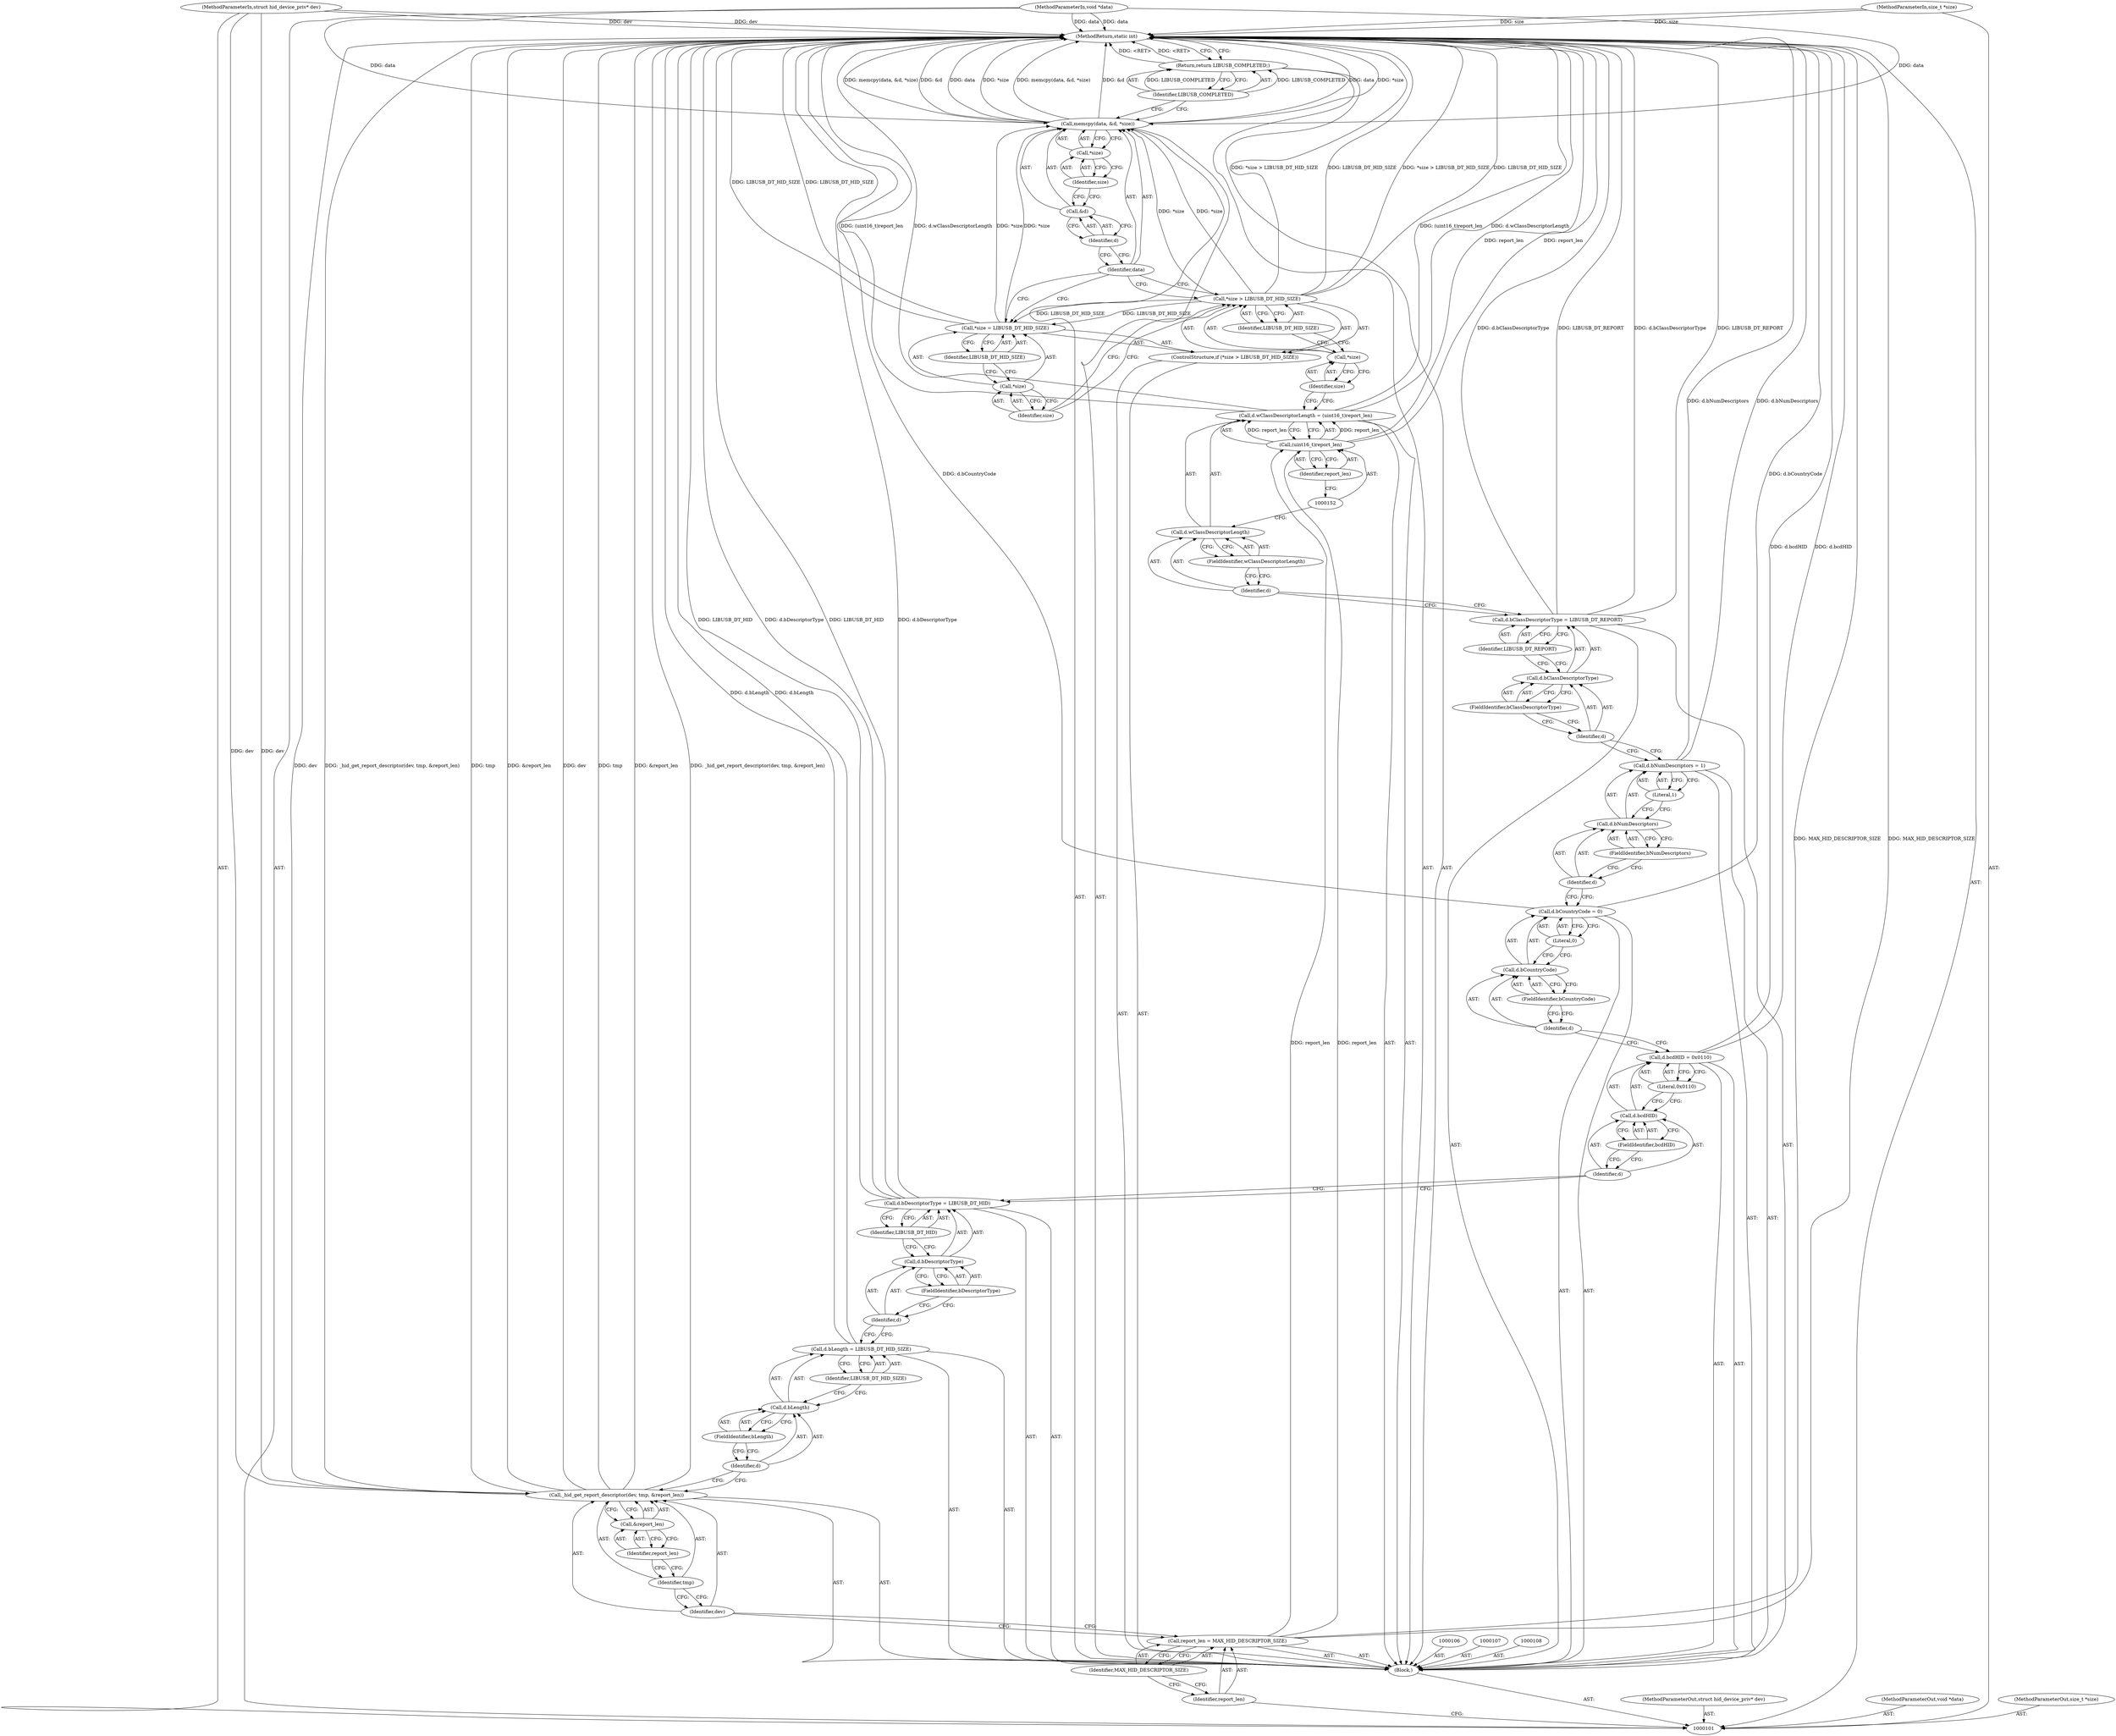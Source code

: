 digraph "1_Chrome_ac149a8d4371c0e01e0934fdd57b09e86f96b5b9_3" {
"1000171" [label="(MethodReturn,static int)"];
"1000102" [label="(MethodParameterIn,struct hid_device_priv* dev)"];
"1000223" [label="(MethodParameterOut,struct hid_device_priv* dev)"];
"1000103" [label="(MethodParameterIn,void *data)"];
"1000224" [label="(MethodParameterOut,void *data)"];
"1000104" [label="(MethodParameterIn,size_t *size)"];
"1000225" [label="(MethodParameterOut,size_t *size)"];
"1000132" [label="(Call,d.bCountryCode = 0)"];
"1000133" [label="(Call,d.bCountryCode)"];
"1000134" [label="(Identifier,d)"];
"1000136" [label="(Literal,0)"];
"1000135" [label="(FieldIdentifier,bCountryCode)"];
"1000137" [label="(Call,d.bNumDescriptors = 1)"];
"1000138" [label="(Call,d.bNumDescriptors)"];
"1000139" [label="(Identifier,d)"];
"1000141" [label="(Literal,1)"];
"1000140" [label="(FieldIdentifier,bNumDescriptors)"];
"1000142" [label="(Call,d.bClassDescriptorType = LIBUSB_DT_REPORT)"];
"1000143" [label="(Call,d.bClassDescriptorType)"];
"1000144" [label="(Identifier,d)"];
"1000146" [label="(Identifier,LIBUSB_DT_REPORT)"];
"1000145" [label="(FieldIdentifier,bClassDescriptorType)"];
"1000147" [label="(Call,d.wClassDescriptorLength = (uint16_t)report_len)"];
"1000148" [label="(Call,d.wClassDescriptorLength)"];
"1000149" [label="(Identifier,d)"];
"1000151" [label="(Call,(uint16_t)report_len)"];
"1000150" [label="(FieldIdentifier,wClassDescriptorLength)"];
"1000153" [label="(Identifier,report_len)"];
"1000154" [label="(ControlStructure,if (*size > LIBUSB_DT_HID_SIZE))"];
"1000158" [label="(Identifier,LIBUSB_DT_HID_SIZE)"];
"1000155" [label="(Call,*size > LIBUSB_DT_HID_SIZE)"];
"1000156" [label="(Call,*size)"];
"1000157" [label="(Identifier,size)"];
"1000162" [label="(Identifier,LIBUSB_DT_HID_SIZE)"];
"1000159" [label="(Call,*size = LIBUSB_DT_HID_SIZE)"];
"1000160" [label="(Call,*size)"];
"1000161" [label="(Identifier,size)"];
"1000163" [label="(Call,memcpy(data, &d, *size))"];
"1000165" [label="(Call,&d)"];
"1000166" [label="(Identifier,d)"];
"1000167" [label="(Call,*size)"];
"1000168" [label="(Identifier,size)"];
"1000164" [label="(Identifier,data)"];
"1000169" [label="(Return,return LIBUSB_COMPLETED;)"];
"1000170" [label="(Identifier,LIBUSB_COMPLETED)"];
"1000105" [label="(Block,)"];
"1000111" [label="(Identifier,MAX_HID_DESCRIPTOR_SIZE)"];
"1000109" [label="(Call,report_len = MAX_HID_DESCRIPTOR_SIZE)"];
"1000110" [label="(Identifier,report_len)"];
"1000112" [label="(Call,_hid_get_report_descriptor(dev, tmp, &report_len))"];
"1000113" [label="(Identifier,dev)"];
"1000114" [label="(Identifier,tmp)"];
"1000115" [label="(Call,&report_len)"];
"1000116" [label="(Identifier,report_len)"];
"1000117" [label="(Call,d.bLength = LIBUSB_DT_HID_SIZE)"];
"1000118" [label="(Call,d.bLength)"];
"1000119" [label="(Identifier,d)"];
"1000121" [label="(Identifier,LIBUSB_DT_HID_SIZE)"];
"1000120" [label="(FieldIdentifier,bLength)"];
"1000122" [label="(Call,d.bDescriptorType = LIBUSB_DT_HID)"];
"1000123" [label="(Call,d.bDescriptorType)"];
"1000124" [label="(Identifier,d)"];
"1000126" [label="(Identifier,LIBUSB_DT_HID)"];
"1000125" [label="(FieldIdentifier,bDescriptorType)"];
"1000127" [label="(Call,d.bcdHID = 0x0110)"];
"1000128" [label="(Call,d.bcdHID)"];
"1000129" [label="(Identifier,d)"];
"1000131" [label="(Literal,0x0110)"];
"1000130" [label="(FieldIdentifier,bcdHID)"];
"1000171" -> "1000101"  [label="AST: "];
"1000171" -> "1000169"  [label="CFG: "];
"1000169" -> "1000171"  [label="DDG: <RET>"];
"1000147" -> "1000171"  [label="DDG: (uint16_t)report_len"];
"1000147" -> "1000171"  [label="DDG: d.wClassDescriptorLength"];
"1000104" -> "1000171"  [label="DDG: size"];
"1000112" -> "1000171"  [label="DDG: tmp"];
"1000112" -> "1000171"  [label="DDG: &report_len"];
"1000112" -> "1000171"  [label="DDG: dev"];
"1000112" -> "1000171"  [label="DDG: _hid_get_report_descriptor(dev, tmp, &report_len)"];
"1000117" -> "1000171"  [label="DDG: d.bLength"];
"1000163" -> "1000171"  [label="DDG: &d"];
"1000163" -> "1000171"  [label="DDG: data"];
"1000163" -> "1000171"  [label="DDG: *size"];
"1000163" -> "1000171"  [label="DDG: memcpy(data, &d, *size)"];
"1000122" -> "1000171"  [label="DDG: LIBUSB_DT_HID"];
"1000122" -> "1000171"  [label="DDG: d.bDescriptorType"];
"1000155" -> "1000171"  [label="DDG: *size > LIBUSB_DT_HID_SIZE"];
"1000155" -> "1000171"  [label="DDG: LIBUSB_DT_HID_SIZE"];
"1000103" -> "1000171"  [label="DDG: data"];
"1000151" -> "1000171"  [label="DDG: report_len"];
"1000132" -> "1000171"  [label="DDG: d.bCountryCode"];
"1000102" -> "1000171"  [label="DDG: dev"];
"1000142" -> "1000171"  [label="DDG: d.bClassDescriptorType"];
"1000142" -> "1000171"  [label="DDG: LIBUSB_DT_REPORT"];
"1000127" -> "1000171"  [label="DDG: d.bcdHID"];
"1000137" -> "1000171"  [label="DDG: d.bNumDescriptors"];
"1000159" -> "1000171"  [label="DDG: LIBUSB_DT_HID_SIZE"];
"1000109" -> "1000171"  [label="DDG: MAX_HID_DESCRIPTOR_SIZE"];
"1000102" -> "1000101"  [label="AST: "];
"1000102" -> "1000171"  [label="DDG: dev"];
"1000102" -> "1000112"  [label="DDG: dev"];
"1000223" -> "1000101"  [label="AST: "];
"1000103" -> "1000101"  [label="AST: "];
"1000103" -> "1000171"  [label="DDG: data"];
"1000103" -> "1000163"  [label="DDG: data"];
"1000224" -> "1000101"  [label="AST: "];
"1000104" -> "1000101"  [label="AST: "];
"1000104" -> "1000171"  [label="DDG: size"];
"1000225" -> "1000101"  [label="AST: "];
"1000132" -> "1000105"  [label="AST: "];
"1000132" -> "1000136"  [label="CFG: "];
"1000133" -> "1000132"  [label="AST: "];
"1000136" -> "1000132"  [label="AST: "];
"1000139" -> "1000132"  [label="CFG: "];
"1000132" -> "1000171"  [label="DDG: d.bCountryCode"];
"1000133" -> "1000132"  [label="AST: "];
"1000133" -> "1000135"  [label="CFG: "];
"1000134" -> "1000133"  [label="AST: "];
"1000135" -> "1000133"  [label="AST: "];
"1000136" -> "1000133"  [label="CFG: "];
"1000134" -> "1000133"  [label="AST: "];
"1000134" -> "1000127"  [label="CFG: "];
"1000135" -> "1000134"  [label="CFG: "];
"1000136" -> "1000132"  [label="AST: "];
"1000136" -> "1000133"  [label="CFG: "];
"1000132" -> "1000136"  [label="CFG: "];
"1000135" -> "1000133"  [label="AST: "];
"1000135" -> "1000134"  [label="CFG: "];
"1000133" -> "1000135"  [label="CFG: "];
"1000137" -> "1000105"  [label="AST: "];
"1000137" -> "1000141"  [label="CFG: "];
"1000138" -> "1000137"  [label="AST: "];
"1000141" -> "1000137"  [label="AST: "];
"1000144" -> "1000137"  [label="CFG: "];
"1000137" -> "1000171"  [label="DDG: d.bNumDescriptors"];
"1000138" -> "1000137"  [label="AST: "];
"1000138" -> "1000140"  [label="CFG: "];
"1000139" -> "1000138"  [label="AST: "];
"1000140" -> "1000138"  [label="AST: "];
"1000141" -> "1000138"  [label="CFG: "];
"1000139" -> "1000138"  [label="AST: "];
"1000139" -> "1000132"  [label="CFG: "];
"1000140" -> "1000139"  [label="CFG: "];
"1000141" -> "1000137"  [label="AST: "];
"1000141" -> "1000138"  [label="CFG: "];
"1000137" -> "1000141"  [label="CFG: "];
"1000140" -> "1000138"  [label="AST: "];
"1000140" -> "1000139"  [label="CFG: "];
"1000138" -> "1000140"  [label="CFG: "];
"1000142" -> "1000105"  [label="AST: "];
"1000142" -> "1000146"  [label="CFG: "];
"1000143" -> "1000142"  [label="AST: "];
"1000146" -> "1000142"  [label="AST: "];
"1000149" -> "1000142"  [label="CFG: "];
"1000142" -> "1000171"  [label="DDG: d.bClassDescriptorType"];
"1000142" -> "1000171"  [label="DDG: LIBUSB_DT_REPORT"];
"1000143" -> "1000142"  [label="AST: "];
"1000143" -> "1000145"  [label="CFG: "];
"1000144" -> "1000143"  [label="AST: "];
"1000145" -> "1000143"  [label="AST: "];
"1000146" -> "1000143"  [label="CFG: "];
"1000144" -> "1000143"  [label="AST: "];
"1000144" -> "1000137"  [label="CFG: "];
"1000145" -> "1000144"  [label="CFG: "];
"1000146" -> "1000142"  [label="AST: "];
"1000146" -> "1000143"  [label="CFG: "];
"1000142" -> "1000146"  [label="CFG: "];
"1000145" -> "1000143"  [label="AST: "];
"1000145" -> "1000144"  [label="CFG: "];
"1000143" -> "1000145"  [label="CFG: "];
"1000147" -> "1000105"  [label="AST: "];
"1000147" -> "1000151"  [label="CFG: "];
"1000148" -> "1000147"  [label="AST: "];
"1000151" -> "1000147"  [label="AST: "];
"1000157" -> "1000147"  [label="CFG: "];
"1000147" -> "1000171"  [label="DDG: (uint16_t)report_len"];
"1000147" -> "1000171"  [label="DDG: d.wClassDescriptorLength"];
"1000151" -> "1000147"  [label="DDG: report_len"];
"1000148" -> "1000147"  [label="AST: "];
"1000148" -> "1000150"  [label="CFG: "];
"1000149" -> "1000148"  [label="AST: "];
"1000150" -> "1000148"  [label="AST: "];
"1000152" -> "1000148"  [label="CFG: "];
"1000149" -> "1000148"  [label="AST: "];
"1000149" -> "1000142"  [label="CFG: "];
"1000150" -> "1000149"  [label="CFG: "];
"1000151" -> "1000147"  [label="AST: "];
"1000151" -> "1000153"  [label="CFG: "];
"1000152" -> "1000151"  [label="AST: "];
"1000153" -> "1000151"  [label="AST: "];
"1000147" -> "1000151"  [label="CFG: "];
"1000151" -> "1000171"  [label="DDG: report_len"];
"1000151" -> "1000147"  [label="DDG: report_len"];
"1000109" -> "1000151"  [label="DDG: report_len"];
"1000150" -> "1000148"  [label="AST: "];
"1000150" -> "1000149"  [label="CFG: "];
"1000148" -> "1000150"  [label="CFG: "];
"1000153" -> "1000151"  [label="AST: "];
"1000153" -> "1000152"  [label="CFG: "];
"1000151" -> "1000153"  [label="CFG: "];
"1000154" -> "1000105"  [label="AST: "];
"1000155" -> "1000154"  [label="AST: "];
"1000159" -> "1000154"  [label="AST: "];
"1000158" -> "1000155"  [label="AST: "];
"1000158" -> "1000156"  [label="CFG: "];
"1000155" -> "1000158"  [label="CFG: "];
"1000155" -> "1000154"  [label="AST: "];
"1000155" -> "1000158"  [label="CFG: "];
"1000156" -> "1000155"  [label="AST: "];
"1000158" -> "1000155"  [label="AST: "];
"1000161" -> "1000155"  [label="CFG: "];
"1000164" -> "1000155"  [label="CFG: "];
"1000155" -> "1000171"  [label="DDG: *size > LIBUSB_DT_HID_SIZE"];
"1000155" -> "1000171"  [label="DDG: LIBUSB_DT_HID_SIZE"];
"1000155" -> "1000159"  [label="DDG: LIBUSB_DT_HID_SIZE"];
"1000155" -> "1000163"  [label="DDG: *size"];
"1000156" -> "1000155"  [label="AST: "];
"1000156" -> "1000157"  [label="CFG: "];
"1000157" -> "1000156"  [label="AST: "];
"1000158" -> "1000156"  [label="CFG: "];
"1000157" -> "1000156"  [label="AST: "];
"1000157" -> "1000147"  [label="CFG: "];
"1000156" -> "1000157"  [label="CFG: "];
"1000162" -> "1000159"  [label="AST: "];
"1000162" -> "1000160"  [label="CFG: "];
"1000159" -> "1000162"  [label="CFG: "];
"1000159" -> "1000154"  [label="AST: "];
"1000159" -> "1000162"  [label="CFG: "];
"1000160" -> "1000159"  [label="AST: "];
"1000162" -> "1000159"  [label="AST: "];
"1000164" -> "1000159"  [label="CFG: "];
"1000159" -> "1000171"  [label="DDG: LIBUSB_DT_HID_SIZE"];
"1000155" -> "1000159"  [label="DDG: LIBUSB_DT_HID_SIZE"];
"1000159" -> "1000163"  [label="DDG: *size"];
"1000160" -> "1000159"  [label="AST: "];
"1000160" -> "1000161"  [label="CFG: "];
"1000161" -> "1000160"  [label="AST: "];
"1000162" -> "1000160"  [label="CFG: "];
"1000161" -> "1000160"  [label="AST: "];
"1000161" -> "1000155"  [label="CFG: "];
"1000160" -> "1000161"  [label="CFG: "];
"1000163" -> "1000105"  [label="AST: "];
"1000163" -> "1000167"  [label="CFG: "];
"1000164" -> "1000163"  [label="AST: "];
"1000165" -> "1000163"  [label="AST: "];
"1000167" -> "1000163"  [label="AST: "];
"1000170" -> "1000163"  [label="CFG: "];
"1000163" -> "1000171"  [label="DDG: &d"];
"1000163" -> "1000171"  [label="DDG: data"];
"1000163" -> "1000171"  [label="DDG: *size"];
"1000163" -> "1000171"  [label="DDG: memcpy(data, &d, *size)"];
"1000103" -> "1000163"  [label="DDG: data"];
"1000159" -> "1000163"  [label="DDG: *size"];
"1000155" -> "1000163"  [label="DDG: *size"];
"1000165" -> "1000163"  [label="AST: "];
"1000165" -> "1000166"  [label="CFG: "];
"1000166" -> "1000165"  [label="AST: "];
"1000168" -> "1000165"  [label="CFG: "];
"1000166" -> "1000165"  [label="AST: "];
"1000166" -> "1000164"  [label="CFG: "];
"1000165" -> "1000166"  [label="CFG: "];
"1000167" -> "1000163"  [label="AST: "];
"1000167" -> "1000168"  [label="CFG: "];
"1000168" -> "1000167"  [label="AST: "];
"1000163" -> "1000167"  [label="CFG: "];
"1000168" -> "1000167"  [label="AST: "];
"1000168" -> "1000165"  [label="CFG: "];
"1000167" -> "1000168"  [label="CFG: "];
"1000164" -> "1000163"  [label="AST: "];
"1000164" -> "1000159"  [label="CFG: "];
"1000164" -> "1000155"  [label="CFG: "];
"1000166" -> "1000164"  [label="CFG: "];
"1000169" -> "1000105"  [label="AST: "];
"1000169" -> "1000170"  [label="CFG: "];
"1000170" -> "1000169"  [label="AST: "];
"1000171" -> "1000169"  [label="CFG: "];
"1000169" -> "1000171"  [label="DDG: <RET>"];
"1000170" -> "1000169"  [label="DDG: LIBUSB_COMPLETED"];
"1000170" -> "1000169"  [label="AST: "];
"1000170" -> "1000163"  [label="CFG: "];
"1000169" -> "1000170"  [label="CFG: "];
"1000170" -> "1000169"  [label="DDG: LIBUSB_COMPLETED"];
"1000105" -> "1000101"  [label="AST: "];
"1000106" -> "1000105"  [label="AST: "];
"1000107" -> "1000105"  [label="AST: "];
"1000108" -> "1000105"  [label="AST: "];
"1000109" -> "1000105"  [label="AST: "];
"1000112" -> "1000105"  [label="AST: "];
"1000117" -> "1000105"  [label="AST: "];
"1000122" -> "1000105"  [label="AST: "];
"1000127" -> "1000105"  [label="AST: "];
"1000132" -> "1000105"  [label="AST: "];
"1000137" -> "1000105"  [label="AST: "];
"1000142" -> "1000105"  [label="AST: "];
"1000147" -> "1000105"  [label="AST: "];
"1000154" -> "1000105"  [label="AST: "];
"1000163" -> "1000105"  [label="AST: "];
"1000169" -> "1000105"  [label="AST: "];
"1000111" -> "1000109"  [label="AST: "];
"1000111" -> "1000110"  [label="CFG: "];
"1000109" -> "1000111"  [label="CFG: "];
"1000109" -> "1000105"  [label="AST: "];
"1000109" -> "1000111"  [label="CFG: "];
"1000110" -> "1000109"  [label="AST: "];
"1000111" -> "1000109"  [label="AST: "];
"1000113" -> "1000109"  [label="CFG: "];
"1000109" -> "1000171"  [label="DDG: MAX_HID_DESCRIPTOR_SIZE"];
"1000109" -> "1000151"  [label="DDG: report_len"];
"1000110" -> "1000109"  [label="AST: "];
"1000110" -> "1000101"  [label="CFG: "];
"1000111" -> "1000110"  [label="CFG: "];
"1000112" -> "1000105"  [label="AST: "];
"1000112" -> "1000115"  [label="CFG: "];
"1000113" -> "1000112"  [label="AST: "];
"1000114" -> "1000112"  [label="AST: "];
"1000115" -> "1000112"  [label="AST: "];
"1000119" -> "1000112"  [label="CFG: "];
"1000112" -> "1000171"  [label="DDG: tmp"];
"1000112" -> "1000171"  [label="DDG: &report_len"];
"1000112" -> "1000171"  [label="DDG: dev"];
"1000112" -> "1000171"  [label="DDG: _hid_get_report_descriptor(dev, tmp, &report_len)"];
"1000102" -> "1000112"  [label="DDG: dev"];
"1000113" -> "1000112"  [label="AST: "];
"1000113" -> "1000109"  [label="CFG: "];
"1000114" -> "1000113"  [label="CFG: "];
"1000114" -> "1000112"  [label="AST: "];
"1000114" -> "1000113"  [label="CFG: "];
"1000116" -> "1000114"  [label="CFG: "];
"1000115" -> "1000112"  [label="AST: "];
"1000115" -> "1000116"  [label="CFG: "];
"1000116" -> "1000115"  [label="AST: "];
"1000112" -> "1000115"  [label="CFG: "];
"1000116" -> "1000115"  [label="AST: "];
"1000116" -> "1000114"  [label="CFG: "];
"1000115" -> "1000116"  [label="CFG: "];
"1000117" -> "1000105"  [label="AST: "];
"1000117" -> "1000121"  [label="CFG: "];
"1000118" -> "1000117"  [label="AST: "];
"1000121" -> "1000117"  [label="AST: "];
"1000124" -> "1000117"  [label="CFG: "];
"1000117" -> "1000171"  [label="DDG: d.bLength"];
"1000118" -> "1000117"  [label="AST: "];
"1000118" -> "1000120"  [label="CFG: "];
"1000119" -> "1000118"  [label="AST: "];
"1000120" -> "1000118"  [label="AST: "];
"1000121" -> "1000118"  [label="CFG: "];
"1000119" -> "1000118"  [label="AST: "];
"1000119" -> "1000112"  [label="CFG: "];
"1000120" -> "1000119"  [label="CFG: "];
"1000121" -> "1000117"  [label="AST: "];
"1000121" -> "1000118"  [label="CFG: "];
"1000117" -> "1000121"  [label="CFG: "];
"1000120" -> "1000118"  [label="AST: "];
"1000120" -> "1000119"  [label="CFG: "];
"1000118" -> "1000120"  [label="CFG: "];
"1000122" -> "1000105"  [label="AST: "];
"1000122" -> "1000126"  [label="CFG: "];
"1000123" -> "1000122"  [label="AST: "];
"1000126" -> "1000122"  [label="AST: "];
"1000129" -> "1000122"  [label="CFG: "];
"1000122" -> "1000171"  [label="DDG: LIBUSB_DT_HID"];
"1000122" -> "1000171"  [label="DDG: d.bDescriptorType"];
"1000123" -> "1000122"  [label="AST: "];
"1000123" -> "1000125"  [label="CFG: "];
"1000124" -> "1000123"  [label="AST: "];
"1000125" -> "1000123"  [label="AST: "];
"1000126" -> "1000123"  [label="CFG: "];
"1000124" -> "1000123"  [label="AST: "];
"1000124" -> "1000117"  [label="CFG: "];
"1000125" -> "1000124"  [label="CFG: "];
"1000126" -> "1000122"  [label="AST: "];
"1000126" -> "1000123"  [label="CFG: "];
"1000122" -> "1000126"  [label="CFG: "];
"1000125" -> "1000123"  [label="AST: "];
"1000125" -> "1000124"  [label="CFG: "];
"1000123" -> "1000125"  [label="CFG: "];
"1000127" -> "1000105"  [label="AST: "];
"1000127" -> "1000131"  [label="CFG: "];
"1000128" -> "1000127"  [label="AST: "];
"1000131" -> "1000127"  [label="AST: "];
"1000134" -> "1000127"  [label="CFG: "];
"1000127" -> "1000171"  [label="DDG: d.bcdHID"];
"1000128" -> "1000127"  [label="AST: "];
"1000128" -> "1000130"  [label="CFG: "];
"1000129" -> "1000128"  [label="AST: "];
"1000130" -> "1000128"  [label="AST: "];
"1000131" -> "1000128"  [label="CFG: "];
"1000129" -> "1000128"  [label="AST: "];
"1000129" -> "1000122"  [label="CFG: "];
"1000130" -> "1000129"  [label="CFG: "];
"1000131" -> "1000127"  [label="AST: "];
"1000131" -> "1000128"  [label="CFG: "];
"1000127" -> "1000131"  [label="CFG: "];
"1000130" -> "1000128"  [label="AST: "];
"1000130" -> "1000129"  [label="CFG: "];
"1000128" -> "1000130"  [label="CFG: "];
}
